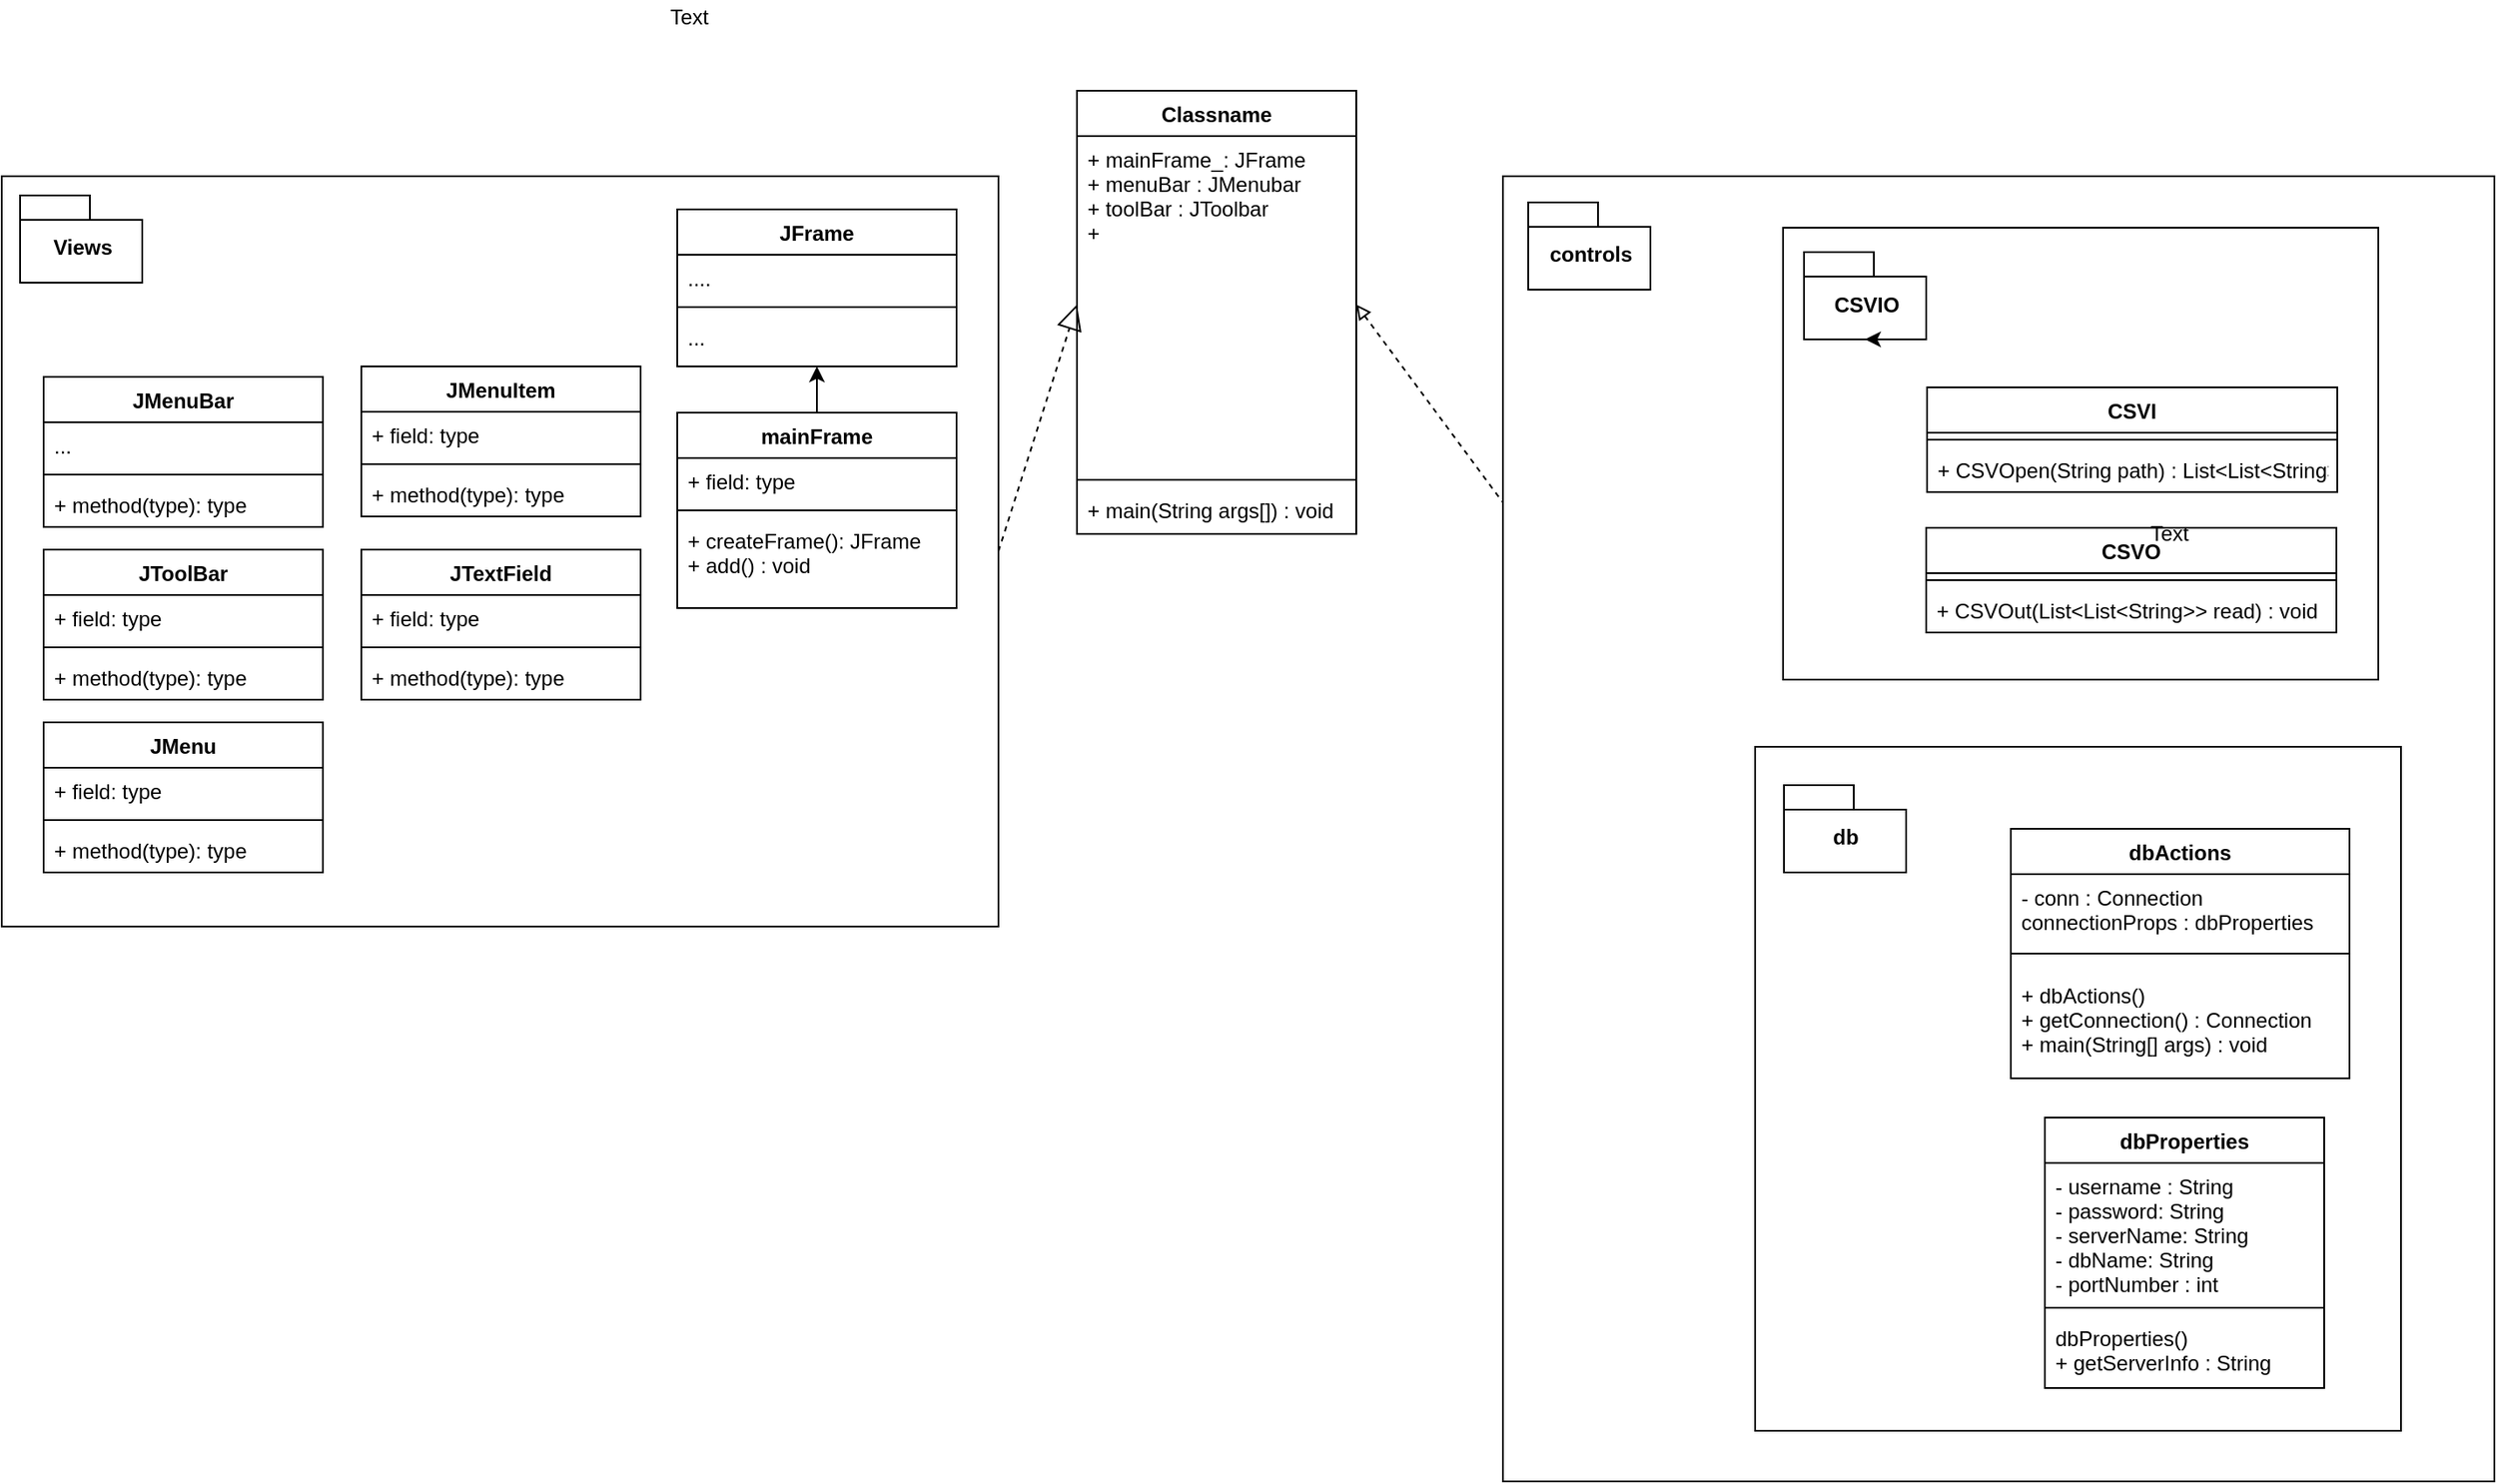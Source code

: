 <mxfile version="12.2.6" type="github" pages="1">
  <diagram id="zsnYO887Zmh9USHRb_7p" name="Page-1">
    <mxGraphModel dx="1424" dy="1334" grid="0" gridSize="10" guides="1" tooltips="1" connect="1" arrows="1" fold="1" page="0" pageScale="1" pageWidth="10000" pageHeight="10000" math="0" shadow="0">
      <root>
        <mxCell id="0"/>
        <mxCell id="1" parent="0"/>
        <mxCell id="UTARnTCa7toa9BuSvRRB-27" value="" style="group" parent="1" vertex="1" connectable="0">
          <mxGeometry x="-262" y="-393" width="571" height="430" as="geometry"/>
        </mxCell>
        <mxCell id="UTARnTCa7toa9BuSvRRB-26" value="" style="rounded=0;whiteSpace=wrap;html=1;" parent="UTARnTCa7toa9BuSvRRB-27" vertex="1">
          <mxGeometry width="571" height="430" as="geometry"/>
        </mxCell>
        <mxCell id="UTARnTCa7toa9BuSvRRB-25" value="Views" style="shape=folder;fontStyle=1;spacingTop=10;tabWidth=40;tabHeight=14;tabPosition=left;html=1;" parent="UTARnTCa7toa9BuSvRRB-27" vertex="1">
          <mxGeometry x="10.5" y="11" width="70" height="50" as="geometry"/>
        </mxCell>
        <mxCell id="UTARnTCa7toa9BuSvRRB-5" value="mainFrame" style="swimlane;fontStyle=1;align=center;verticalAlign=top;childLayout=stackLayout;horizontal=1;startSize=26;horizontalStack=0;resizeParent=1;resizeParentMax=0;resizeLast=0;collapsible=1;marginBottom=0;" parent="UTARnTCa7toa9BuSvRRB-27" vertex="1">
          <mxGeometry x="387" y="135.5" width="160" height="112" as="geometry"/>
        </mxCell>
        <mxCell id="UTARnTCa7toa9BuSvRRB-6" value="+ field: type" style="text;strokeColor=none;fillColor=none;align=left;verticalAlign=top;spacingLeft=4;spacingRight=4;overflow=hidden;rotatable=0;points=[[0,0.5],[1,0.5]];portConstraint=eastwest;" parent="UTARnTCa7toa9BuSvRRB-5" vertex="1">
          <mxGeometry y="26" width="160" height="26" as="geometry"/>
        </mxCell>
        <mxCell id="UTARnTCa7toa9BuSvRRB-7" value="" style="line;strokeWidth=1;fillColor=none;align=left;verticalAlign=middle;spacingTop=-1;spacingLeft=3;spacingRight=3;rotatable=0;labelPosition=right;points=[];portConstraint=eastwest;" parent="UTARnTCa7toa9BuSvRRB-5" vertex="1">
          <mxGeometry y="52" width="160" height="8" as="geometry"/>
        </mxCell>
        <mxCell id="UTARnTCa7toa9BuSvRRB-8" value="+ createFrame(): JFrame&#xa;+ add() : void" style="text;strokeColor=none;fillColor=none;align=left;verticalAlign=top;spacingLeft=4;spacingRight=4;overflow=hidden;rotatable=0;points=[[0,0.5],[1,0.5]];portConstraint=eastwest;" parent="UTARnTCa7toa9BuSvRRB-5" vertex="1">
          <mxGeometry y="60" width="160" height="52" as="geometry"/>
        </mxCell>
        <mxCell id="UTARnTCa7toa9BuSvRRB-18" value="JFrame" style="swimlane;fontStyle=1;align=center;verticalAlign=top;childLayout=stackLayout;horizontal=1;startSize=26;horizontalStack=0;resizeParent=1;resizeParentMax=0;resizeLast=0;collapsible=1;marginBottom=0;" parent="UTARnTCa7toa9BuSvRRB-27" vertex="1">
          <mxGeometry x="387" y="19" width="160" height="90" as="geometry"/>
        </mxCell>
        <mxCell id="UTARnTCa7toa9BuSvRRB-19" value="...." style="text;strokeColor=none;fillColor=none;align=left;verticalAlign=top;spacingLeft=4;spacingRight=4;overflow=hidden;rotatable=0;points=[[0,0.5],[1,0.5]];portConstraint=eastwest;" parent="UTARnTCa7toa9BuSvRRB-18" vertex="1">
          <mxGeometry y="26" width="160" height="26" as="geometry"/>
        </mxCell>
        <mxCell id="UTARnTCa7toa9BuSvRRB-20" value="" style="line;strokeWidth=1;fillColor=none;align=left;verticalAlign=middle;spacingTop=-1;spacingLeft=3;spacingRight=3;rotatable=0;labelPosition=right;points=[];portConstraint=eastwest;" parent="UTARnTCa7toa9BuSvRRB-18" vertex="1">
          <mxGeometry y="52" width="160" height="8" as="geometry"/>
        </mxCell>
        <mxCell id="UTARnTCa7toa9BuSvRRB-21" value="..." style="text;strokeColor=none;fillColor=none;align=left;verticalAlign=top;spacingLeft=4;spacingRight=4;overflow=hidden;rotatable=0;points=[[0,0.5],[1,0.5]];portConstraint=eastwest;" parent="UTARnTCa7toa9BuSvRRB-18" vertex="1">
          <mxGeometry y="60" width="160" height="30" as="geometry"/>
        </mxCell>
        <mxCell id="UTARnTCa7toa9BuSvRRB-22" value="" style="edgeStyle=orthogonalEdgeStyle;rounded=0;orthogonalLoop=1;jettySize=auto;html=1;" parent="UTARnTCa7toa9BuSvRRB-27" source="UTARnTCa7toa9BuSvRRB-5" target="UTARnTCa7toa9BuSvRRB-18" edge="1">
          <mxGeometry relative="1" as="geometry"/>
        </mxCell>
        <mxCell id="UTARnTCa7toa9BuSvRRB-50" value="JMenuBar" style="swimlane;fontStyle=1;align=center;verticalAlign=top;childLayout=stackLayout;horizontal=1;startSize=26;horizontalStack=0;resizeParent=1;resizeParentMax=0;resizeLast=0;collapsible=1;marginBottom=0;" parent="UTARnTCa7toa9BuSvRRB-27" vertex="1">
          <mxGeometry x="24" y="115" width="160" height="86" as="geometry"/>
        </mxCell>
        <mxCell id="UTARnTCa7toa9BuSvRRB-51" value="..." style="text;strokeColor=none;fillColor=none;align=left;verticalAlign=top;spacingLeft=4;spacingRight=4;overflow=hidden;rotatable=0;points=[[0,0.5],[1,0.5]];portConstraint=eastwest;" parent="UTARnTCa7toa9BuSvRRB-50" vertex="1">
          <mxGeometry y="26" width="160" height="26" as="geometry"/>
        </mxCell>
        <mxCell id="UTARnTCa7toa9BuSvRRB-52" value="" style="line;strokeWidth=1;fillColor=none;align=left;verticalAlign=middle;spacingTop=-1;spacingLeft=3;spacingRight=3;rotatable=0;labelPosition=right;points=[];portConstraint=eastwest;" parent="UTARnTCa7toa9BuSvRRB-50" vertex="1">
          <mxGeometry y="52" width="160" height="8" as="geometry"/>
        </mxCell>
        <mxCell id="UTARnTCa7toa9BuSvRRB-53" value="+ method(type): type" style="text;strokeColor=none;fillColor=none;align=left;verticalAlign=top;spacingLeft=4;spacingRight=4;overflow=hidden;rotatable=0;points=[[0,0.5],[1,0.5]];portConstraint=eastwest;" parent="UTARnTCa7toa9BuSvRRB-50" vertex="1">
          <mxGeometry y="60" width="160" height="26" as="geometry"/>
        </mxCell>
        <mxCell id="UTARnTCa7toa9BuSvRRB-54" value="JToolBar" style="swimlane;fontStyle=1;align=center;verticalAlign=top;childLayout=stackLayout;horizontal=1;startSize=26;horizontalStack=0;resizeParent=1;resizeParentMax=0;resizeLast=0;collapsible=1;marginBottom=0;" parent="UTARnTCa7toa9BuSvRRB-27" vertex="1">
          <mxGeometry x="24" y="214" width="160" height="86" as="geometry"/>
        </mxCell>
        <mxCell id="UTARnTCa7toa9BuSvRRB-55" value="+ field: type" style="text;strokeColor=none;fillColor=none;align=left;verticalAlign=top;spacingLeft=4;spacingRight=4;overflow=hidden;rotatable=0;points=[[0,0.5],[1,0.5]];portConstraint=eastwest;" parent="UTARnTCa7toa9BuSvRRB-54" vertex="1">
          <mxGeometry y="26" width="160" height="26" as="geometry"/>
        </mxCell>
        <mxCell id="UTARnTCa7toa9BuSvRRB-56" value="" style="line;strokeWidth=1;fillColor=none;align=left;verticalAlign=middle;spacingTop=-1;spacingLeft=3;spacingRight=3;rotatable=0;labelPosition=right;points=[];portConstraint=eastwest;" parent="UTARnTCa7toa9BuSvRRB-54" vertex="1">
          <mxGeometry y="52" width="160" height="8" as="geometry"/>
        </mxCell>
        <mxCell id="UTARnTCa7toa9BuSvRRB-57" value="+ method(type): type" style="text;strokeColor=none;fillColor=none;align=left;verticalAlign=top;spacingLeft=4;spacingRight=4;overflow=hidden;rotatable=0;points=[[0,0.5],[1,0.5]];portConstraint=eastwest;" parent="UTARnTCa7toa9BuSvRRB-54" vertex="1">
          <mxGeometry y="60" width="160" height="26" as="geometry"/>
        </mxCell>
        <mxCell id="UTARnTCa7toa9BuSvRRB-58" value="JMenu" style="swimlane;fontStyle=1;align=center;verticalAlign=top;childLayout=stackLayout;horizontal=1;startSize=26;horizontalStack=0;resizeParent=1;resizeParentMax=0;resizeLast=0;collapsible=1;marginBottom=0;" parent="UTARnTCa7toa9BuSvRRB-27" vertex="1">
          <mxGeometry x="24" y="313" width="160" height="86" as="geometry"/>
        </mxCell>
        <mxCell id="UTARnTCa7toa9BuSvRRB-59" value="+ field: type" style="text;strokeColor=none;fillColor=none;align=left;verticalAlign=top;spacingLeft=4;spacingRight=4;overflow=hidden;rotatable=0;points=[[0,0.5],[1,0.5]];portConstraint=eastwest;" parent="UTARnTCa7toa9BuSvRRB-58" vertex="1">
          <mxGeometry y="26" width="160" height="26" as="geometry"/>
        </mxCell>
        <mxCell id="UTARnTCa7toa9BuSvRRB-60" value="" style="line;strokeWidth=1;fillColor=none;align=left;verticalAlign=middle;spacingTop=-1;spacingLeft=3;spacingRight=3;rotatable=0;labelPosition=right;points=[];portConstraint=eastwest;" parent="UTARnTCa7toa9BuSvRRB-58" vertex="1">
          <mxGeometry y="52" width="160" height="8" as="geometry"/>
        </mxCell>
        <mxCell id="UTARnTCa7toa9BuSvRRB-61" value="+ method(type): type" style="text;strokeColor=none;fillColor=none;align=left;verticalAlign=top;spacingLeft=4;spacingRight=4;overflow=hidden;rotatable=0;points=[[0,0.5],[1,0.5]];portConstraint=eastwest;" parent="UTARnTCa7toa9BuSvRRB-58" vertex="1">
          <mxGeometry y="60" width="160" height="26" as="geometry"/>
        </mxCell>
        <mxCell id="UTARnTCa7toa9BuSvRRB-71" value="JMenuItem" style="swimlane;fontStyle=1;align=center;verticalAlign=top;childLayout=stackLayout;horizontal=1;startSize=26;horizontalStack=0;resizeParent=1;resizeParentMax=0;resizeLast=0;collapsible=1;marginBottom=0;" parent="UTARnTCa7toa9BuSvRRB-27" vertex="1">
          <mxGeometry x="206" y="109" width="160" height="86" as="geometry"/>
        </mxCell>
        <mxCell id="UTARnTCa7toa9BuSvRRB-72" value="+ field: type" style="text;strokeColor=none;fillColor=none;align=left;verticalAlign=top;spacingLeft=4;spacingRight=4;overflow=hidden;rotatable=0;points=[[0,0.5],[1,0.5]];portConstraint=eastwest;" parent="UTARnTCa7toa9BuSvRRB-71" vertex="1">
          <mxGeometry y="26" width="160" height="26" as="geometry"/>
        </mxCell>
        <mxCell id="UTARnTCa7toa9BuSvRRB-73" value="" style="line;strokeWidth=1;fillColor=none;align=left;verticalAlign=middle;spacingTop=-1;spacingLeft=3;spacingRight=3;rotatable=0;labelPosition=right;points=[];portConstraint=eastwest;" parent="UTARnTCa7toa9BuSvRRB-71" vertex="1">
          <mxGeometry y="52" width="160" height="8" as="geometry"/>
        </mxCell>
        <mxCell id="UTARnTCa7toa9BuSvRRB-74" value="+ method(type): type" style="text;strokeColor=none;fillColor=none;align=left;verticalAlign=top;spacingLeft=4;spacingRight=4;overflow=hidden;rotatable=0;points=[[0,0.5],[1,0.5]];portConstraint=eastwest;" parent="UTARnTCa7toa9BuSvRRB-71" vertex="1">
          <mxGeometry y="60" width="160" height="26" as="geometry"/>
        </mxCell>
        <mxCell id="UTARnTCa7toa9BuSvRRB-75" value="JTextField" style="swimlane;fontStyle=1;align=center;verticalAlign=top;childLayout=stackLayout;horizontal=1;startSize=26;horizontalStack=0;resizeParent=1;resizeParentMax=0;resizeLast=0;collapsible=1;marginBottom=0;" parent="UTARnTCa7toa9BuSvRRB-27" vertex="1">
          <mxGeometry x="206" y="214" width="160" height="86" as="geometry"/>
        </mxCell>
        <mxCell id="UTARnTCa7toa9BuSvRRB-76" value="+ field: type" style="text;strokeColor=none;fillColor=none;align=left;verticalAlign=top;spacingLeft=4;spacingRight=4;overflow=hidden;rotatable=0;points=[[0,0.5],[1,0.5]];portConstraint=eastwest;" parent="UTARnTCa7toa9BuSvRRB-75" vertex="1">
          <mxGeometry y="26" width="160" height="26" as="geometry"/>
        </mxCell>
        <mxCell id="UTARnTCa7toa9BuSvRRB-77" value="" style="line;strokeWidth=1;fillColor=none;align=left;verticalAlign=middle;spacingTop=-1;spacingLeft=3;spacingRight=3;rotatable=0;labelPosition=right;points=[];portConstraint=eastwest;" parent="UTARnTCa7toa9BuSvRRB-75" vertex="1">
          <mxGeometry y="52" width="160" height="8" as="geometry"/>
        </mxCell>
        <mxCell id="UTARnTCa7toa9BuSvRRB-78" value="+ method(type): type" style="text;strokeColor=none;fillColor=none;align=left;verticalAlign=top;spacingLeft=4;spacingRight=4;overflow=hidden;rotatable=0;points=[[0,0.5],[1,0.5]];portConstraint=eastwest;" parent="UTARnTCa7toa9BuSvRRB-75" vertex="1">
          <mxGeometry y="60" width="160" height="26" as="geometry"/>
        </mxCell>
        <mxCell id="UTARnTCa7toa9BuSvRRB-1" value="Classname" style="swimlane;fontStyle=1;align=center;verticalAlign=top;childLayout=stackLayout;horizontal=1;startSize=26;horizontalStack=0;resizeParent=1;resizeParentMax=0;resizeLast=0;collapsible=1;marginBottom=0;" parent="1" vertex="1">
          <mxGeometry x="354" y="-442" width="160" height="254" as="geometry"/>
        </mxCell>
        <mxCell id="UTARnTCa7toa9BuSvRRB-2" value="+ mainFrame_: JFrame&#xa;+ menuBar : JMenubar&#xa;+ toolBar : JToolbar&#xa;+ " style="text;strokeColor=none;fillColor=none;align=left;verticalAlign=top;spacingLeft=4;spacingRight=4;overflow=hidden;rotatable=0;points=[[0,0.5],[1,0.5]];portConstraint=eastwest;" parent="UTARnTCa7toa9BuSvRRB-1" vertex="1">
          <mxGeometry y="26" width="160" height="193" as="geometry"/>
        </mxCell>
        <mxCell id="UTARnTCa7toa9BuSvRRB-3" value="" style="line;strokeWidth=1;fillColor=none;align=left;verticalAlign=middle;spacingTop=-1;spacingLeft=3;spacingRight=3;rotatable=0;labelPosition=right;points=[];portConstraint=eastwest;" parent="UTARnTCa7toa9BuSvRRB-1" vertex="1">
          <mxGeometry y="219" width="160" height="8" as="geometry"/>
        </mxCell>
        <mxCell id="UTARnTCa7toa9BuSvRRB-4" value="+ main(String args[]) : void" style="text;strokeColor=none;fillColor=none;align=left;verticalAlign=top;spacingLeft=4;spacingRight=4;overflow=hidden;rotatable=0;points=[[0,0.5],[1,0.5]];portConstraint=eastwest;" parent="UTARnTCa7toa9BuSvRRB-1" vertex="1">
          <mxGeometry y="227" width="160" height="27" as="geometry"/>
        </mxCell>
        <mxCell id="UTARnTCa7toa9BuSvRRB-23" value="" style="endArrow=block;dashed=1;endFill=0;endSize=12;html=1;exitX=1;exitY=0.5;exitDx=0;exitDy=0;entryX=0;entryY=0.5;entryDx=0;entryDy=0;" parent="1" source="UTARnTCa7toa9BuSvRRB-26" target="UTARnTCa7toa9BuSvRRB-2" edge="1">
          <mxGeometry width="160" relative="1" as="geometry">
            <mxPoint x="313" y="-71" as="sourcePoint"/>
            <mxPoint x="301" y="-313" as="targetPoint"/>
          </mxGeometry>
        </mxCell>
        <mxCell id="NqttyMvSBQegaKHFTA9h-1" value="" style="rounded=0;whiteSpace=wrap;html=1;" parent="1" vertex="1">
          <mxGeometry x="598" y="-393" width="568" height="748" as="geometry"/>
        </mxCell>
        <mxCell id="NqttyMvSBQegaKHFTA9h-2" value="" style="group" parent="1" vertex="1" connectable="0">
          <mxGeometry x="758.5" y="-363.5" width="341" height="259" as="geometry"/>
        </mxCell>
        <mxCell id="NqttyMvSBQegaKHFTA9h-3" value="" style="rounded=0;whiteSpace=wrap;html=1;" parent="NqttyMvSBQegaKHFTA9h-2" vertex="1">
          <mxGeometry width="341" height="259" as="geometry"/>
        </mxCell>
        <mxCell id="NqttyMvSBQegaKHFTA9h-4" value="CSVO&#xa;" style="swimlane;fontStyle=1;align=center;verticalAlign=top;childLayout=stackLayout;horizontal=1;startSize=26;horizontalStack=0;resizeParent=1;resizeParentMax=0;resizeLast=0;collapsible=1;marginBottom=0;" parent="NqttyMvSBQegaKHFTA9h-2" vertex="1">
          <mxGeometry x="82" y="172" width="235" height="60" as="geometry"/>
        </mxCell>
        <mxCell id="NqttyMvSBQegaKHFTA9h-5" value="" style="line;strokeWidth=1;fillColor=none;align=left;verticalAlign=middle;spacingTop=-1;spacingLeft=3;spacingRight=3;rotatable=0;labelPosition=right;points=[];portConstraint=eastwest;" parent="NqttyMvSBQegaKHFTA9h-4" vertex="1">
          <mxGeometry y="26" width="235" height="8" as="geometry"/>
        </mxCell>
        <mxCell id="NqttyMvSBQegaKHFTA9h-6" value="+ CSVOut(List&lt;List&lt;String&gt;&gt; read) : void" style="text;strokeColor=none;fillColor=none;align=left;verticalAlign=top;spacingLeft=4;spacingRight=4;overflow=hidden;rotatable=0;points=[[0,0.5],[1,0.5]];portConstraint=eastwest;" parent="NqttyMvSBQegaKHFTA9h-4" vertex="1">
          <mxGeometry y="34" width="235" height="26" as="geometry"/>
        </mxCell>
        <mxCell id="NqttyMvSBQegaKHFTA9h-7" value="CSVI" style="swimlane;fontStyle=1;align=center;verticalAlign=top;childLayout=stackLayout;horizontal=1;startSize=26;horizontalStack=0;resizeParent=1;resizeParentMax=0;resizeLast=0;collapsible=1;marginBottom=0;" parent="NqttyMvSBQegaKHFTA9h-2" vertex="1">
          <mxGeometry x="82.5" y="91.5" width="235" height="60" as="geometry"/>
        </mxCell>
        <mxCell id="NqttyMvSBQegaKHFTA9h-8" value="" style="line;strokeWidth=1;fillColor=none;align=left;verticalAlign=middle;spacingTop=-1;spacingLeft=3;spacingRight=3;rotatable=0;labelPosition=right;points=[];portConstraint=eastwest;" parent="NqttyMvSBQegaKHFTA9h-7" vertex="1">
          <mxGeometry y="26" width="235" height="8" as="geometry"/>
        </mxCell>
        <mxCell id="NqttyMvSBQegaKHFTA9h-9" value="+ CSVOpen(String path) : List&lt;List&lt;String&gt;&gt; " style="text;strokeColor=none;fillColor=none;align=left;verticalAlign=top;spacingLeft=4;spacingRight=4;overflow=hidden;rotatable=0;points=[[0,0.5],[1,0.5]];portConstraint=eastwest;" parent="NqttyMvSBQegaKHFTA9h-7" vertex="1">
          <mxGeometry y="34" width="235" height="26" as="geometry"/>
        </mxCell>
        <mxCell id="NqttyMvSBQegaKHFTA9h-10" value="Text" style="text;html=1;resizable=0;points=[];autosize=1;align=left;verticalAlign=top;spacingTop=-4;" parent="NqttyMvSBQegaKHFTA9h-2" vertex="1">
          <mxGeometry x="208" y="165" width="32" height="14" as="geometry"/>
        </mxCell>
        <mxCell id="NqttyMvSBQegaKHFTA9h-11" value="CSVIO" style="shape=folder;fontStyle=1;spacingTop=10;tabWidth=40;tabHeight=14;tabPosition=left;html=1;" parent="NqttyMvSBQegaKHFTA9h-2" vertex="1">
          <mxGeometry x="12" y="14" width="70" height="50" as="geometry"/>
        </mxCell>
        <mxCell id="NqttyMvSBQegaKHFTA9h-12" style="edgeStyle=orthogonalEdgeStyle;rounded=0;orthogonalLoop=1;jettySize=auto;html=1;exitX=0.75;exitY=1;exitDx=0;exitDy=0;exitPerimeter=0;entryX=0.5;entryY=1;entryDx=0;entryDy=0;entryPerimeter=0;" parent="NqttyMvSBQegaKHFTA9h-2" source="NqttyMvSBQegaKHFTA9h-11" target="NqttyMvSBQegaKHFTA9h-11" edge="1">
          <mxGeometry relative="1" as="geometry"/>
        </mxCell>
        <mxCell id="NqttyMvSBQegaKHFTA9h-13" value="controls" style="shape=folder;fontStyle=1;spacingTop=10;tabWidth=40;tabHeight=14;tabPosition=left;html=1;" parent="1" vertex="1">
          <mxGeometry x="612.5" y="-378" width="70" height="50" as="geometry"/>
        </mxCell>
        <mxCell id="NqttyMvSBQegaKHFTA9h-14" value="" style="group" parent="1" vertex="1" connectable="0">
          <mxGeometry x="742.5" y="-66" width="370" height="392" as="geometry"/>
        </mxCell>
        <mxCell id="NqttyMvSBQegaKHFTA9h-15" value="" style="rounded=0;whiteSpace=wrap;html=1;" parent="NqttyMvSBQegaKHFTA9h-14" vertex="1">
          <mxGeometry width="370" height="392" as="geometry"/>
        </mxCell>
        <mxCell id="NqttyMvSBQegaKHFTA9h-16" value="db" style="shape=folder;fontStyle=1;spacingTop=10;tabWidth=40;tabHeight=14;tabPosition=left;html=1;" parent="NqttyMvSBQegaKHFTA9h-14" vertex="1">
          <mxGeometry x="16.5" y="22" width="70" height="50" as="geometry"/>
        </mxCell>
        <mxCell id="NqttyMvSBQegaKHFTA9h-17" value="dbActions" style="swimlane;fontStyle=1;align=center;verticalAlign=top;childLayout=stackLayout;horizontal=1;startSize=26;horizontalStack=0;resizeParent=1;resizeParentMax=0;resizeLast=0;collapsible=1;marginBottom=0;" parent="NqttyMvSBQegaKHFTA9h-14" vertex="1">
          <mxGeometry x="146.5" y="47" width="194" height="143" as="geometry"/>
        </mxCell>
        <mxCell id="NqttyMvSBQegaKHFTA9h-18" value="- conn : Connection&#xa;connectionProps : dbProperties" style="text;strokeColor=none;fillColor=none;align=left;verticalAlign=top;spacingLeft=4;spacingRight=4;overflow=hidden;rotatable=0;points=[[0,0.5],[1,0.5]];portConstraint=eastwest;" parent="NqttyMvSBQegaKHFTA9h-17" vertex="1">
          <mxGeometry y="26" width="194" height="35" as="geometry"/>
        </mxCell>
        <mxCell id="NqttyMvSBQegaKHFTA9h-19" value="" style="line;strokeWidth=1;fillColor=none;align=left;verticalAlign=middle;spacingTop=-1;spacingLeft=3;spacingRight=3;rotatable=0;labelPosition=right;points=[];portConstraint=eastwest;" parent="NqttyMvSBQegaKHFTA9h-17" vertex="1">
          <mxGeometry y="61" width="194" height="21" as="geometry"/>
        </mxCell>
        <mxCell id="NqttyMvSBQegaKHFTA9h-20" value="+ dbActions()&#xa;+ getConnection() : Connection&#xa;+ main(String[] args) : void" style="text;strokeColor=none;fillColor=none;align=left;verticalAlign=top;spacingLeft=4;spacingRight=4;overflow=hidden;rotatable=0;points=[[0,0.5],[1,0.5]];portConstraint=eastwest;" parent="NqttyMvSBQegaKHFTA9h-17" vertex="1">
          <mxGeometry y="82" width="194" height="61" as="geometry"/>
        </mxCell>
        <mxCell id="NqttyMvSBQegaKHFTA9h-21" value="dbProperties" style="swimlane;fontStyle=1;align=center;verticalAlign=top;childLayout=stackLayout;horizontal=1;startSize=26;horizontalStack=0;resizeParent=1;resizeParentMax=0;resizeLast=0;collapsible=1;marginBottom=0;" parent="NqttyMvSBQegaKHFTA9h-14" vertex="1">
          <mxGeometry x="166" y="212.5" width="160" height="155" as="geometry"/>
        </mxCell>
        <mxCell id="NqttyMvSBQegaKHFTA9h-22" value="- username : String&#xa;- password: String&#xa;- serverName: String&#xa;- dbName: String&#xa;- portNumber : int" style="text;strokeColor=none;fillColor=none;align=left;verticalAlign=top;spacingLeft=4;spacingRight=4;overflow=hidden;rotatable=0;points=[[0,0.5],[1,0.5]];portConstraint=eastwest;" parent="NqttyMvSBQegaKHFTA9h-21" vertex="1">
          <mxGeometry y="26" width="160" height="79" as="geometry"/>
        </mxCell>
        <mxCell id="NqttyMvSBQegaKHFTA9h-23" value="" style="line;strokeWidth=1;fillColor=none;align=left;verticalAlign=middle;spacingTop=-1;spacingLeft=3;spacingRight=3;rotatable=0;labelPosition=right;points=[];portConstraint=eastwest;" parent="NqttyMvSBQegaKHFTA9h-21" vertex="1">
          <mxGeometry y="105" width="160" height="8" as="geometry"/>
        </mxCell>
        <mxCell id="NqttyMvSBQegaKHFTA9h-24" value="dbProperties()&#xa;+ getServerInfo : String" style="text;strokeColor=none;fillColor=none;align=left;verticalAlign=top;spacingLeft=4;spacingRight=4;overflow=hidden;rotatable=0;points=[[0,0.5],[1,0.5]];portConstraint=eastwest;" parent="NqttyMvSBQegaKHFTA9h-21" vertex="1">
          <mxGeometry y="113" width="160" height="42" as="geometry"/>
        </mxCell>
        <mxCell id="NqttyMvSBQegaKHFTA9h-28" value="" style="endArrow=none;dashed=1;html=1;exitX=1;exitY=0.5;exitDx=0;exitDy=0;entryX=0;entryY=0.25;entryDx=0;entryDy=0;startArrow=block;startFill=0;strokeWidth=1;" parent="1" source="UTARnTCa7toa9BuSvRRB-2" target="NqttyMvSBQegaKHFTA9h-1" edge="1">
          <mxGeometry width="50" height="50" relative="1" as="geometry">
            <mxPoint x="577" y="-129" as="sourcePoint"/>
            <mxPoint x="627" y="-179" as="targetPoint"/>
          </mxGeometry>
        </mxCell>
        <mxCell id="NqttyMvSBQegaKHFTA9h-29" value="Text" style="text;html=1;resizable=0;points=[];autosize=1;align=left;verticalAlign=top;spacingTop=-4;" parent="1" vertex="1">
          <mxGeometry x="119" y="-494" width="32" height="14" as="geometry"/>
        </mxCell>
      </root>
    </mxGraphModel>
  </diagram>
</mxfile>
